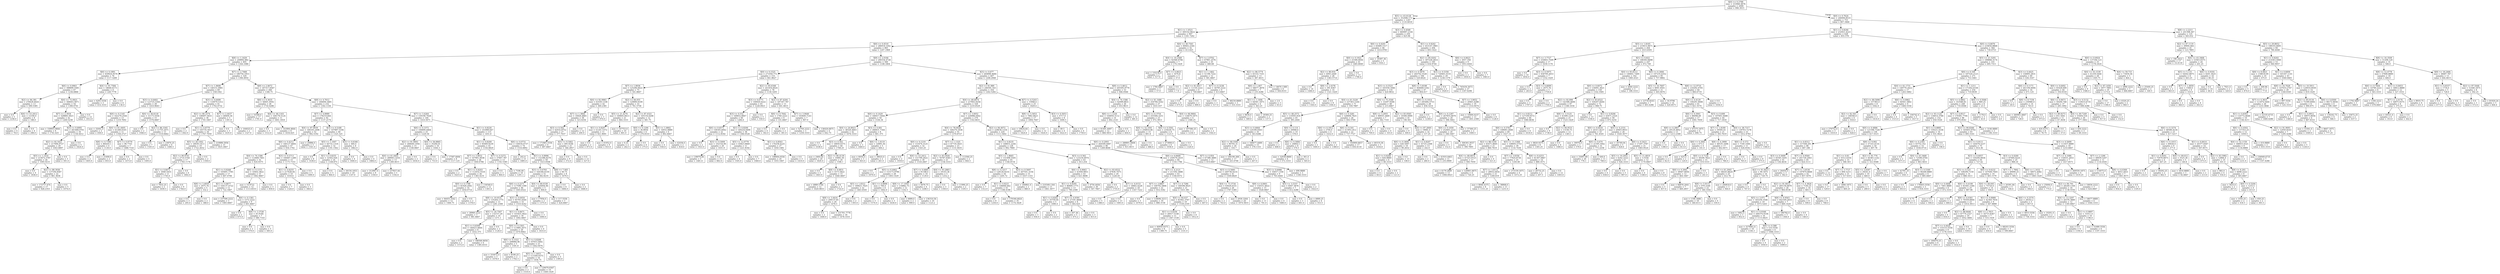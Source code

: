 digraph Tree {
node [shape=box] ;
0 [label="X[0] <= 0.2788\nmse = 333960.4876\nsamples = 2000\nvalue = 996.3015"] ;
1 [label="X[5] <= 43.6128\nmse = 352496.173\nsamples = 1247\nvalue = 1110.4018"] ;
0 -> 1 [labeldistance=2.5, labelangle=45, headlabel="True"] ;
2 [label="X[1] <= 1.0521\nmse = 300142.6622\nsamples = 997\nvalue = 1181.7262"] ;
1 -> 2 ;
3 [label="X[6] <= 0.4516\nmse = 286918.1042\nsamples = 965\nvalue = 1207.1969"] ;
2 -> 3 ;
4 [label="X[8] <= 1.1629\nmse = 249892.882\nsamples = 405\nvalue = 1344.1086"] ;
3 -> 4 ;
5 [label="X[6] <= 0.1891\nmse = 459924.9576\nsamples = 76\nvalue = 1117.3289"] ;
4 -> 5 ;
6 [label="X[6] <= 0.0903\nmse = 398899.5585\nsamples = 67\nvalue = 1236.6866"] ;
5 -> 6 ;
7 [label="X[2] <= 84.381\nmse = 278428.4024\nsamples = 13\nvalue = 599.5385"] ;
6 -> 7 ;
8 [label="mse = 0.0\nsamples = 5\nvalue = 1258.0"] ;
7 -> 8 ;
9 [label="X[4] <= 53.2412\nmse = 12100.0\nsamples = 8\nvalue = 188.0"] ;
7 -> 9 ;
10 [label="mse = 0.0\nsamples = 4\nvalue = 78.0"] ;
9 -> 10 ;
11 [label="mse = 0.0\nsamples = 4\nvalue = 298.0"] ;
9 -> 11 ;
12 [label="X[4] <= 72.0921\nmse = 306643.5871\nsamples = 54\nvalue = 1390.0741"] ;
6 -> 12 ;
13 [label="X[7] <= 2.3934\nmse = 328860.3923\nsamples = 42\nvalue = 1269.5238"] ;
12 -> 13 ;
14 [label="mse = 339955.9844\nsamples = 8\nvalue = 1741.625"] ;
13 -> 14 ;
15 [label="X[3] <= 0.6995\nmse = 261468.0701\nsamples = 34\nvalue = 1158.4412"] ;
13 -> 15 ;
16 [label="X[2] <= 92.5421\nmse = 217006.9727\nsamples = 29\nvalue = 1043.6897"] ;
15 -> 16 ;
17 [label="X[5] <= 1.1416\nmse = 215672.3787\nsamples = 26\nvalue = 1095.9231"] ;
16 -> 17 ;
18 [label="mse = 0.0\nsamples = 4\nvalue = 1836.0"] ;
17 -> 18 ;
19 [label="X[2] <= 88.3936\nmse = 137194.9587\nsamples = 22\nvalue = 961.3636"] ;
17 -> 19 ;
20 [label="mse = 172717.474\nsamples = 17\nvalue = 928.2353"] ;
19 -> 20 ;
21 [label="mse = 0.0\nsamples = 5\nvalue = 1074.0"] ;
19 -> 21 ;
22 [label="mse = 0.0\nsamples = 3\nvalue = 591.0"] ;
16 -> 22 ;
23 [label="mse = 0.0\nsamples = 5\nvalue = 1824.0"] ;
15 -> 23 ;
24 [label="mse = 0.0\nsamples = 12\nvalue = 1812.0"] ;
12 -> 24 ;
25 [label="X[4] <= 91.7584\nmse = 18646.6173\nsamples = 9\nvalue = 228.7778"] ;
5 -> 25 ;
26 [label="mse = 4293.5556\nsamples = 3\nvalue = 414.3333"] ;
25 -> 26 ;
27 [label="mse = 0.0\nsamples = 6\nvalue = 136.0"] ;
25 -> 27 ;
28 [label="X[7] <= 2.7468\nmse = 186750.1953\nsamples = 329\nvalue = 1396.4954"] ;
4 -> 28 ;
29 [label="X[7] <= 1.9608\nmse = 140151.0981\nsamples = 69\nvalue = 1583.942"] ;
28 -> 29 ;
30 [label="X[3] <= 0.6402\nmse = 123725.5344\nsamples = 28\nvalue = 1410.9643"] ;
29 -> 30 ;
31 [label="X[0] <= 0.1145\nmse = 162279.2544\nsamples = 13\nvalue = 1219.7692"] ;
30 -> 31 ;
32 [label="mse = 32041.0\nsamples = 2\nvalue = 458.0"] ;
31 -> 32 ;
33 [label="X[4] <= 61.4405\nmse = 61268.0165\nsamples = 11\nvalue = 1358.2727"] ;
31 -> 33 ;
34 [label="X[8] <= 4.7396\nmse = 86429.5\nsamples = 4\nvalue = 1130.0"] ;
33 -> 34 ;
35 [label="mse = 0.0\nsamples = 2\nvalue = 1405.0"] ;
34 -> 35 ;
36 [label="mse = 21609.0\nsamples = 2\nvalue = 855.0"] ;
34 -> 36 ;
37 [label="X[7] <= 0.9779\nmse = 98.7755\nsamples = 7\nvalue = 1488.7143"] ;
33 -> 37 ;
38 [label="mse = 0.0\nsamples = 2\nvalue = 1473.0"] ;
37 -> 38 ;
39 [label="mse = 0.0\nsamples = 5\nvalue = 1495.0"] ;
37 -> 39 ;
40 [label="X[4] <= 36.6118\nmse = 31173.5556\nsamples = 15\nvalue = 1576.6667"] ;
30 -> 40 ;
41 [label="mse = 0.0\nsamples = 2\nvalue = 1946.0"] ;
40 -> 41 ;
42 [label="X[2] <= 86.3345\nmse = 11755.2071\nsamples = 13\nvalue = 1519.8462"] ;
40 -> 42 ;
43 [label="mse = 0.0\nsamples = 7\nvalue = 1545.0"] ;
42 -> 43 ;
44 [label="mse = 23870.25\nsamples = 6\nvalue = 1490.5"] ;
42 -> 44 ;
45 [label="X[3] <= 0.6499\nmse = 116979.5312\nsamples = 41\nvalue = 1702.0732"] ;
29 -> 45 ;
46 [label="X[2] <= 80.3374\nmse = 108497.5833\nsamples = 36\nvalue = 1745.1667"] ;
45 -> 46 ;
47 [label="mse = 0.0\nsamples = 2\nvalue = 1362.0"] ;
46 -> 47 ;
48 [label="X[1] <= 0.8779\nmse = 105735.5017\nsamples = 34\nvalue = 1767.7059"] ;
46 -> 48 ;
49 [label="X[5] <= 26.1442\nmse = 18039.1413\nsamples = 19\nvalue = 1722.2632"] ;
48 -> 49 ;
50 [label="X[2] <= 90.9741\nmse = 2714.5744\nsamples = 17\nvalue = 1765.1176"] ;
49 -> 50 ;
51 [label="X[1] <= 0.8471\nmse = 3048.5455\nsamples = 11\nvalue = 1745.0"] ;
50 -> 51 ;
52 [label="mse = 7832.25\nsamples = 2\nvalue = 1659.5"] ;
51 -> 52 ;
53 [label="mse = 0.0\nsamples = 9\nvalue = 1764.0"] ;
51 -> 53 ;
54 [label="mse = 0.0\nsamples = 6\nvalue = 1802.0"] ;
50 -> 54 ;
55 [label="mse = 0.0\nsamples = 2\nvalue = 1358.0"] ;
49 -> 55 ;
56 [label="mse = 210888.5956\nsamples = 15\nvalue = 1825.2667"] ;
48 -> 56 ;
57 [label="X[7] <= 2.4437\nmse = 68409.36\nsamples = 5\nvalue = 1391.8"] ;
45 -> 57 ;
58 [label="mse = 0.0\nsamples = 3\nvalue = 1435.0"] ;
57 -> 58 ;
59 [label="mse = 164025.0\nsamples = 2\nvalue = 1327.0"] ;
57 -> 59 ;
60 [label="X[8] <= 2.0672\nmse = 187317.6567\nsamples = 260\nvalue = 1346.75"] ;
28 -> 60 ;
61 [label="X[6] <= 0.3635\nmse = 56601.9592\nsamples = 28\nvalue = 1716.4286"] ;
60 -> 61 ;
62 [label="mse = 10368.0\nsamples = 17\nvalue = 1791.0"] ;
61 -> 62 ;
63 [label="X[4] <= 46.1163\nmse = 106178.5124\nsamples = 11\nvalue = 1601.1818"] ;
61 -> 63 ;
64 [label="mse = 0.0\nsamples = 3\nvalue = 1512.0"] ;
63 -> 64 ;
65 [label="mse = 141894.4844\nsamples = 8\nvalue = 1634.625"] ;
63 -> 65 ;
66 [label="X[8] <= 4.7012\nmse = 184609.3485\nsamples = 232\nvalue = 1302.1336"] ;
60 -> 66 ;
67 [label="X[7] <= 4.8989\nmse = 178219.844\nsamples = 92\nvalue = 1137.2174"] ;
66 -> 67 ;
68 [label="X[4] <= 87.9939\nmse = 184165.2496\nsamples = 52\nvalue = 992.5192"] ;
67 -> 68 ;
69 [label="X[6] <= 0.4212\nmse = 166127.4604\nsamples = 47\nvalue = 934.1702"] ;
68 -> 69 ;
70 [label="X[4] <= 74.1586\nmse = 112668.7461\nsamples = 32\nvalue = 820.9375"] ;
69 -> 70 ;
71 [label="X[1] <= 0.8268\nmse = 105691.7785\nsamples = 17\nvalue = 607.4706"] ;
70 -> 71 ;
72 [label="X[8] <= 3.4059\nmse = 2075.76\nsamples = 5\nvalue = 332.2"] ;
71 -> 72 ;
73 [label="mse = 0.0\nsamples = 3\nvalue = 295.0"] ;
72 -> 73 ;
74 [label="mse = 0.0\nsamples = 2\nvalue = 388.0"] ;
72 -> 74 ;
75 [label="X[1] <= 0.8677\nmse = 104137.4722\nsamples = 12\nvalue = 722.1667"] ;
71 -> 75 ;
76 [label="mse = 237590.2222\nsamples = 3\nvalue = 1083.6667"] ;
75 -> 76 ;
77 [label="X[6] <= 0.1361\nmse = 1572.2222\nsamples = 9\nvalue = 601.6667"] ;
75 -> 77 ;
78 [label="mse = 0.0\nsamples = 2\nvalue = 675.0"] ;
77 -> 78 ;
79 [label="X[8] <= 3.3728\nmse = 45.9184\nsamples = 7\nvalue = 580.7143"] ;
77 -> 79 ;
80 [label="mse = 0.0\nsamples = 2\nvalue = 570.0"] ;
79 -> 80 ;
81 [label="mse = 0.0\nsamples = 5\nvalue = 585.0"] ;
79 -> 81 ;
82 [label="X[0] <= 0.1153\nmse = 10402.3822\nsamples = 15\nvalue = 1062.8667"] ;
70 -> 82 ;
83 [label="mse = 14.9722\nsamples = 12\nvalue = 1113.8333"] ;
82 -> 83 ;
84 [label="mse = 0.0\nsamples = 3\nvalue = 859.0"] ;
82 -> 84 ;
85 [label="X[3] <= 0.5713\nmse = 194467.1289\nsamples = 15\nvalue = 1175.7333"] ;
69 -> 85 ;
86 [label="X[1] <= 0.8255\nmse = 217628.04\nsamples = 10\nvalue = 1018.6"] ;
85 -> 86 ;
87 [label="mse = 0.0\nsamples = 7\nvalue = 1324.0"] ;
86 -> 87 ;
88 [label="mse = 0.0\nsamples = 3\nvalue = 306.0"] ;
86 -> 88 ;
89 [label="mse = 0.0\nsamples = 5\nvalue = 1490.0"] ;
85 -> 89 ;
90 [label="mse = 20886.0\nsamples = 5\nvalue = 1541.0"] ;
68 -> 90 ;
91 [label="X[3] <= 0.5188\nmse = 107887.5194\nsamples = 40\nvalue = 1325.325"] ;
67 -> 91 ;
92 [label="X[5] <= 1.1007\nmse = 44732.1318\nsamples = 32\nvalue = 1191.1562"] ;
91 -> 92 ;
93 [label="mse = 0.0\nsamples = 8\nvalue = 1438.0"] ;
92 -> 93 ;
94 [label="X[1] <= 0.8255\nmse = 32562.026\nsamples = 24\nvalue = 1108.875"] ;
92 -> 94 ;
95 [label="mse = 0.0\nsamples = 5\nvalue = 964.0"] ;
94 -> 95 ;
96 [label="mse = 34154.1053\nsamples = 19\nvalue = 1147.0"] ;
94 -> 96 ;
97 [label="X[3] <= 0.6346\nmse = 484.0\nsamples = 8\nvalue = 1862.0"] ;
91 -> 97 ;
98 [label="mse = 0.0\nsamples = 4\nvalue = 1840.0"] ;
97 -> 98 ;
99 [label="mse = 0.0\nsamples = 4\nvalue = 1884.0"] ;
97 -> 99 ;
100 [label="X[7] <= 3.4264\nmse = 159190.7928\nsamples = 140\nvalue = 1410.5071"] ;
66 -> 100 ;
101 [label="X[6] <= 0.3372\nmse = 194809.4464\nsamples = 25\nvalue = 1220.56"] ;
100 -> 101 ;
102 [label="X[2] <= 91.9093\nmse = 266640.1956\nsamples = 15\nvalue = 1338.0667"] ;
101 -> 102 ;
103 [label="X[4] <= 61.4405\nmse = 289943.3254\nsamples = 13\nvalue = 1289.4615"] ;
102 -> 103 ;
104 [label="mse = 312987.0\nsamples = 8\nvalue = 1350.0"] ;
103 -> 104 ;
105 [label="mse = 237827.44\nsamples = 5\nvalue = 1192.6"] ;
103 -> 105 ;
106 [label="mse = 0.0\nsamples = 2\nvalue = 1654.0"] ;
102 -> 106 ;
107 [label="X[4] <= 56.8865\nmse = 35284.01\nsamples = 10\nvalue = 1044.3"] ;
101 -> 107 ;
108 [label="mse = 0.0\nsamples = 2\nvalue = 753.0"] ;
107 -> 108 ;
109 [label="mse = 17587.6094\nsamples = 8\nvalue = 1117.125"] ;
107 -> 109 ;
110 [label="X[1] <= 0.8226\nmse = 141899.047\nsamples = 115\nvalue = 1451.8"] ;
100 -> 110 ;
111 [label="X[1] <= 0.8209\nmse = 95069.9239\nsamples = 41\nvalue = 1334.6829"] ;
110 -> 111 ;
112 [label="X[7] <= 3.9832\nmse = 107901.0038\nsamples = 28\nvalue = 1400.6786"] ;
111 -> 112 ;
113 [label="mse = 0.0\nsamples = 2\nvalue = 1625.0"] ;
112 -> 113 ;
114 [label="X[1] <= 0.8203\nmse = 112032.5518\nsamples = 26\nvalue = 1383.4231"] ;
112 -> 114 ;
115 [label="X[0] <= 0.1788\nmse = 81926.2092\nsamples = 14\nvalue = 1454.0714"] ;
114 -> 115 ;
116 [label="mse = 94455.3542\nsamples = 12\nvalue = 1466.75"] ;
115 -> 116 ;
117 [label="mse = 0.0\nsamples = 2\nvalue = 1378.0"] ;
115 -> 117 ;
118 [label="mse = 134540.0\nsamples = 12\nvalue = 1301.0"] ;
114 -> 118 ;
119 [label="X[7] <= 4.5272\nmse = 37847.787\nsamples = 13\nvalue = 1192.5385"] ;
111 -> 119 ;
120 [label="mse = 0.0\nsamples = 3\nvalue = 864.0"] ;
119 -> 120 ;
121 [label="mse = 7106.49\nsamples = 10\nvalue = 1291.1"] ;
119 -> 121 ;
122 [label="X[6] <= 0.0731\nmse = 156034.6737\nsamples = 74\nvalue = 1516.6892"] ;
110 -> 122 ;
123 [label="mse = 242.0\nsamples = 15\nvalue = 1885.0"] ;
122 -> 123 ;
124 [label="X[1] <= 0.8996\nmse = 152386.8279\nsamples = 59\nvalue = 1423.0508"] ;
122 -> 124 ;
125 [label="X[3] <= 0.6783\nmse = 164346.6159\nsamples = 51\nvalue = 1382.8235"] ;
124 -> 125 ;
126 [label="X[6] <= 0.2271\nmse = 117598.1399\nsamples = 46\nvalue = 1445.6522"] ;
125 -> 126 ;
127 [label="X[8] <= 10.0531\nmse = 135264.1775\nsamples = 13\nvalue = 1281.2308"] ;
126 -> 127 ;
128 [label="mse = 28960.2222\nsamples = 3\nvalue = 981.6667"] ;
127 -> 128 ;
129 [label="X[5] <= 24.7567\nmse = 132157.29\nsamples = 10\nvalue = 1371.1"] ;
127 -> 129 ;
130 [label="X[1] <= 0.8309\nmse = 146423.4844\nsamples = 8\nvalue = 1432.375"] ;
129 -> 130 ;
131 [label="mse = 0.0\nsamples = 2\nvalue = 1572.0"] ;
130 -> 131 ;
132 [label="mse = 186566.8056\nsamples = 6\nvalue = 1385.8333"] ;
130 -> 132 ;
133 [label="mse = 0.0\nsamples = 2\nvalue = 1126.0"] ;
129 -> 133 ;
134 [label="X[3] <= 0.6454\nmse = 95793.4564\nsamples = 33\nvalue = 1510.4242"] ;
126 -> 134 ;
135 [label="X[1] <= 0.8471\nmse = 101825.5822\nsamples = 30\nvalue = 1492.4667"] ;
134 -> 135 ;
136 [label="X[0] <= 0.1563\nmse = 113985.2071\nsamples = 26\nvalue = 1470.8462"] ;
135 -> 136 ;
137 [label="X[6] <= 0.3322\nmse = 208984.96\nsamples = 5\nvalue = 1591.8"] ;
136 -> 137 ;
138 [label="mse = 310472.0\nsamples = 3\nvalue = 1478.0"] ;
137 -> 138 ;
139 [label="mse = 8190.25\nsamples = 2\nvalue = 1762.5"] ;
137 -> 139 ;
140 [label="X[1] <= 0.8268\nmse = 87053.5692\nsamples = 21\nvalue = 1442.0476"] ;
136 -> 140 ;
141 [label="X[5] <= 1.4453\nmse = 113349.9375\nsamples = 16\nvalue = 1456.75"] ;
140 -> 141 ;
142 [label="mse = 0.0\nsamples = 2\nvalue = 1510.0"] ;
141 -> 142 ;
143 [label="mse = 129079.8367\nsamples = 14\nvalue = 1449.1429"] ;
141 -> 143 ;
144 [label="mse = 0.0\nsamples = 5\nvalue = 1395.0"] ;
140 -> 144 ;
145 [label="mse = 0.0\nsamples = 4\nvalue = 1633.0"] ;
135 -> 145 ;
146 [label="mse = 0.0\nsamples = 3\nvalue = 1690.0"] ;
134 -> 146 ;
147 [label="X[4] <= 68.0338\nmse = 224004.96\nsamples = 5\nvalue = 804.8"] ;
125 -> 147 ;
148 [label="mse = 17956.0\nsamples = 2\nvalue = 1375.0"] ;
147 -> 148 ;
149 [label="mse = 117.5556\nsamples = 3\nvalue = 424.6667"] ;
147 -> 149 ;
150 [label="X[8] <= 7.005\nmse = 60.75\nsamples = 8\nvalue = 1679.5"] ;
124 -> 150 ;
151 [label="mse = 0.0\nsamples = 6\nvalue = 1684.0"] ;
150 -> 151 ;
152 [label="mse = 0.0\nsamples = 2\nvalue = 1666.0"] ;
150 -> 152 ;
153 [label="X[8] <= 2.0166\nmse = 290334.4728\nsamples = 560\nvalue = 1108.1804"] ;
3 -> 153 ;
154 [label="X[0] <= 0.1525\nmse = 271050.772\nsamples = 153\nvalue = 841.8627"] ;
153 -> 154 ;
155 [label="X[7] <= 1.8936\nmse = 125296.9422\nsamples = 75\nvalue = 541.8667"] ;
154 -> 155 ;
156 [label="X[4] <= 92.9983\nmse = 61030.1338\nsamples = 42\nvalue = 369.2381"] ;
155 -> 156 ;
157 [label="X[7] <= 1.3844\nmse = 35826.4865\nsamples = 39\nvalue = 323.0256"] ;
156 -> 157 ;
158 [label="X[3] <= 0.502\nmse = 42032.8752\nsamples = 27\nvalue = 377.7037"] ;
157 -> 158 ;
159 [label="mse = 171865.5556\nsamples = 6\nvalue = 487.6667"] ;
158 -> 159 ;
160 [label="X[5] <= 9.5462\nmse = 495.9184\nsamples = 21\nvalue = 346.2857"] ;
158 -> 160 ;
161 [label="mse = 0.0\nsamples = 9\nvalue = 372.0"] ;
160 -> 161 ;
162 [label="mse = 0.0\nsamples = 12\nvalue = 327.0"] ;
160 -> 162 ;
163 [label="mse = 0.0\nsamples = 12\nvalue = 200.0"] ;
157 -> 163 ;
164 [label="mse = 0.0\nsamples = 3\nvalue = 970.0"] ;
156 -> 164 ;
165 [label="X[2] <= 84.055\nmse = 120890.9109\nsamples = 33\nvalue = 761.5758"] ;
155 -> 165 ;
166 [label="X[5] <= 21.4276\nmse = 100845.8413\nsamples = 21\nvalue = 864.3333"] ;
165 -> 166 ;
167 [label="X[1] <= 0.8207\nmse = 51241.5372\nsamples = 11\nvalue = 921.9091"] ;
166 -> 167 ;
168 [label="mse = 0.0\nsamples = 2\nvalue = 872.0"] ;
167 -> 168 ;
169 [label="mse = 61952.0\nsamples = 9\nvalue = 933.0"] ;
167 -> 169 ;
170 [label="mse = 147753.0\nsamples = 10\nvalue = 801.0"] ;
166 -> 170 ;
171 [label="X[2] <= 87.4321\nmse = 105154.0208\nsamples = 12\nvalue = 581.75"] ;
165 -> 171 ;
172 [label="X[0] <= 0.1294\nmse = 36.8056\nsamples = 6\nvalue = 270.8333"] ;
171 -> 172 ;
173 [label="mse = 6.25\nsamples = 2\nvalue = 262.5"] ;
172 -> 173 ;
174 [label="mse = 0.0\nsamples = 4\nvalue = 275.0"] ;
172 -> 174 ;
175 [label="X[5] <= 1.0802\nmse = 16932.8889\nsamples = 6\nvalue = 892.6667"] ;
171 -> 175 ;
176 [label="mse = 0.0\nsamples = 4\nvalue = 930.0"] ;
175 -> 176 ;
177 [label="mse = 42436.0\nsamples = 2\nvalue = 818.0"] ;
175 -> 177 ;
178 [label="X[2] <= 85.6348\nmse = 241454.6024\nsamples = 78\nvalue = 1130.3205"] ;
154 -> 178 ;
179 [label="X[3] <= 0.6771\nmse = 194920.0222\nsamples = 65\nvalue = 1228.0923"] ;
178 -> 179 ;
180 [label="X[3] <= 0.552\nmse = 169652.8067\nsamples = 60\nvalue = 1284.6"] ;
179 -> 180 ;
181 [label="X[6] <= 0.6573\nmse = 158345.6942\nsamples = 22\nvalue = 1112.8182"] ;
180 -> 181 ;
182 [label="mse = 0.0\nsamples = 2\nvalue = 1922.0"] ;
181 -> 182 ;
183 [label="X[3] <= 0.5009\nmse = 102154.99\nsamples = 20\nvalue = 1031.9"] ;
181 -> 183 ;
184 [label="mse = 138979.84\nsamples = 5\nvalue = 1481.6"] ;
183 -> 184 ;
185 [label="mse = 0.0\nsamples = 15\nvalue = 882.0"] ;
183 -> 185 ;
186 [label="X[1] <= 0.8206\nmse = 149224.0499\nsamples = 38\nvalue = 1384.0526"] ;
180 -> 186 ;
187 [label="X[5] <= 12.0779\nmse = 45823.9669\nsamples = 11\nvalue = 1221.8182"] ;
186 -> 187 ;
188 [label="mse = 0.0\nsamples = 4\nvalue = 1505.0"] ;
187 -> 188 ;
189 [label="mse = 0.0\nsamples = 7\nvalue = 1060.0"] ;
187 -> 189 ;
190 [label="X[1] <= 0.8563\nmse = 176258.4225\nsamples = 27\nvalue = 1450.1481"] ;
186 -> 190 ;
191 [label="mse = 198064.0556\nsamples = 24\nvalue = 1455.1667"] ;
190 -> 191 ;
192 [label="mse = 0.0\nsamples = 3\nvalue = 1410.0"] ;
190 -> 192 ;
193 [label="mse = 0.0\nsamples = 5\nvalue = 550.0"] ;
179 -> 193 ;
194 [label="X[2] <= 87.4204\nmse = 187347.787\nsamples = 13\nvalue = 641.4615"] ;
178 -> 194 ;
195 [label="X[6] <= 0.7042\nmse = 1760.2222\nsamples = 6\nvalue = 331.6667"] ;
194 -> 195 ;
196 [label="mse = 0.0\nsamples = 4\nvalue = 302.0"] ;
195 -> 196 ;
197 [label="mse = 0.0\nsamples = 2\nvalue = 391.0"] ;
195 -> 197 ;
198 [label="X[7] <= 3.9446\nmse = 193649.7143\nsamples = 7\nvalue = 907.0"] ;
194 -> 198 ;
199 [label="mse = 52704.2222\nsamples = 3\nvalue = 1259.3333"] ;
198 -> 199 ;
200 [label="mse = 136426.6875\nsamples = 4\nvalue = 642.75"] ;
198 -> 200 ;
201 [label="X[3] <= 0.677\nmse = 260898.4684\nsamples = 407\nvalue = 1208.2948"] ;
153 -> 201 ;
202 [label="X[2] <= 91.989\nmse = 246591.543\nsamples = 354\nvalue = 1262.5282"] ;
201 -> 202 ;
203 [label="X[4] <= 48.6874\nmse = 237843.9256\nsamples = 329\nvalue = 1219.4529"] ;
202 -> 203 ;
204 [label="X[0] <= 0.1429\nmse = 180017.5044\nsamples = 50\nvalue = 1536.34"] ;
203 -> 204 ;
205 [label="X[4] <= 24.8023\nmse = 38326.4603\nsamples = 42\nvalue = 1676.3333"] ;
204 -> 205 ;
206 [label="mse = 0.0\nsamples = 2\nvalue = 1038.0"] ;
205 -> 206 ;
207 [label="X[3] <= 0.562\nmse = 18850.6375\nsamples = 40\nvalue = 1708.25"] ;
205 -> 207 ;
208 [label="mse = 2460.64\nsamples = 20\nvalue = 1820.4"] ;
207 -> 208 ;
209 [label="X[2] <= 80.4139\nmse = 10085.39\nsamples = 20\nvalue = 1596.1"] ;
207 -> 209 ;
210 [label="mse = 0.0\nsamples = 5\nvalue = 1463.0"] ;
209 -> 210 ;
211 [label="X[8] <= 9.0831\nmse = 5573.5822\nsamples = 15\nvalue = 1640.4667"] ;
209 -> 211 ;
212 [label="mse = 4889.5764\nsamples = 12\nvalue = 1620.0833"] ;
211 -> 212 ;
213 [label="mse = 0.0\nsamples = 3\nvalue = 1722.0"] ;
211 -> 213 ;
214 [label="X[3] <= 0.491\nmse = 280831.7344\nsamples = 8\nvalue = 801.375"] ;
204 -> 214 ;
215 [label="mse = 0.0\nsamples = 3\nvalue = 1460.0"] ;
214 -> 215 ;
216 [label="X[6] <= 1.0119\nmse = 32895.36\nsamples = 5\nvalue = 406.2"] ;
214 -> 216 ;
217 [label="mse = 6050.0\nsamples = 3\nvalue = 503.0"] ;
216 -> 217 ;
218 [label="mse = 38025.0\nsamples = 2\nvalue = 261.0"] ;
216 -> 218 ;
219 [label="X[7] <= 3.0052\nmse = 226986.0442\nsamples = 279\nvalue = 1162.6631"] ;
203 -> 219 ;
220 [label="X[4] <= 78.0026\nmse = 166270.1838\nsamples = 55\nvalue = 1370.8727"] ;
219 -> 220 ;
221 [label="X[0] <= 0.1219\nmse = 151674.3125\nsamples = 32\nvalue = 1543.25"] ;
220 -> 221 ;
222 [label="mse = 0.0\nsamples = 2\nvalue = 1918.0"] ;
221 -> 222 ;
223 [label="X[4] <= 53.2412\nmse = 151799.2622\nsamples = 30\nvalue = 1518.2667"] ;
221 -> 223 ;
224 [label="mse = 0.0\nsamples = 2\nvalue = 1870.0"] ;
223 -> 224 ;
225 [label="X[5] <= 6.4462\nmse = 153173.9796\nsamples = 28\nvalue = 1493.1429"] ;
223 -> 225 ;
226 [label="X[5] <= 1.8312\nmse = 190621.7025\nsamples = 22\nvalue = 1463.4545"] ;
225 -> 226 ;
227 [label="X[8] <= 3.4416\nmse = 209137.85\nsamples = 20\nvalue = 1470.5"] ;
226 -> 227 ;
228 [label="mse = 0.0\nsamples = 2\nvalue = 1400.0"] ;
227 -> 228 ;
229 [label="mse = 231761.7778\nsamples = 18\nvalue = 1478.3333"] ;
227 -> 229 ;
230 [label="mse = 0.0\nsamples = 2\nvalue = 1393.0"] ;
226 -> 230 ;
231 [label="X[1] <= 0.8896\nmse = 784.0\nsamples = 6\nvalue = 1602.0"] ;
225 -> 231 ;
232 [label="mse = 0.0\nsamples = 3\nvalue = 1574.0"] ;
231 -> 232 ;
233 [label="mse = 0.0\nsamples = 3\nvalue = 1630.0"] ;
231 -> 233 ;
234 [label="X[7] <= 1.1325\nmse = 87718.3025\nsamples = 23\nvalue = 1131.0435"] ;
220 -> 234 ;
235 [label="X[2] <= 83.5926\nmse = 76787.9365\nsamples = 21\nvalue = 1158.3333"] ;
234 -> 235 ;
236 [label="X[7] <= 0.6885\nmse = 91188.0\nsamples = 16\nvalue = 1129.0"] ;
235 -> 236 ;
237 [label="X[8] <= 17.1959\nmse = 116882.75\nsamples = 12\nvalue = 1102.5"] ;
236 -> 237 ;
238 [label="mse = 6889.0\nsamples = 2\nvalue = 999.0"] ;
237 -> 238 ;
239 [label="mse = 136310.56\nsamples = 10\nvalue = 1123.2"] ;
237 -> 239 ;
240 [label="mse = 5676.75\nsamples = 4\nvalue = 1208.5"] ;
236 -> 240 ;
241 [label="X[4] <= 93.2883\nmse = 19143.36\nsamples = 5\nvalue = 1252.2"] ;
235 -> 241 ;
242 [label="mse = 0.0\nsamples = 3\nvalue = 1350.0"] ;
241 -> 242 ;
243 [label="mse = 11990.25\nsamples = 2\nvalue = 1105.5"] ;
241 -> 243 ;
244 [label="mse = 112560.25\nsamples = 2\nvalue = 844.5"] ;
234 -> 244 ;
245 [label="X[2] <= 84.4072\nmse = 228636.1234\nsamples = 224\nvalue = 1111.5402"] ;
219 -> 245 ;
246 [label="X[1] <= 0.8235\nmse = 168831.2244\nsamples = 128\nvalue = 992.7969"] ;
245 -> 246 ;
247 [label="X[5] <= 1.8665\nmse = 151498.5505\nsamples = 65\nvalue = 1166.8154"] ;
246 -> 247 ;
248 [label="X[8] <= 4.3217\nmse = 128126.9216\nsamples = 50\nvalue = 1205.72"] ;
247 -> 248 ;
249 [label="mse = 0.0\nsamples = 7\nvalue = 1312.0"] ;
248 -> 249 ;
250 [label="X[1] <= 0.8221\nmse = 146846.662\nsamples = 43\nvalue = 1188.4186"] ;
248 -> 250 ;
251 [label="mse = 0.0\nsamples = 8\nvalue = 1250.0"] ;
250 -> 251 ;
252 [label="mse = 179346.6824\nsamples = 35\nvalue = 1174.3429"] ;
250 -> 252 ;
253 [label="X[3] <= 0.5697\nmse = 207541.3156\nsamples = 15\nvalue = 1037.1333"] ;
247 -> 253 ;
254 [label="mse = 160801.0\nsamples = 2\nvalue = 880.0"] ;
253 -> 254 ;
255 [label="mse = 210349.1361\nsamples = 13\nvalue = 1061.3077"] ;
253 -> 255 ;
256 [label="X[3] <= 0.562\nmse = 123234.6974\nsamples = 63\nvalue = 813.254"] ;
246 -> 256 ;
257 [label="X[6] <= 0.9063\nmse = 41958.9951\nsamples = 43\nvalue = 621.0698"] ;
256 -> 257 ;
258 [label="X[1] <= 0.8295\nmse = 86800.1775\nsamples = 13\nvalue = 790.2308"] ;
257 -> 258 ;
259 [label="X[1] <= 0.8262\nmse = 35759.04\nsamples = 5\nvalue = 1090.4"] ;
258 -> 259 ;
260 [label="mse = 0.0\nsamples = 3\nvalue = 936.0"] ;
259 -> 260 ;
261 [label="mse = 0.0\nsamples = 2\nvalue = 1322.0"] ;
259 -> 261 ;
262 [label="X[7] <= 4.9391\nmse = 27191.4844\nsamples = 8\nvalue = 602.625"] ;
258 -> 262 ;
263 [label="mse = 207.36\nsamples = 5\nvalue = 475.2"] ;
262 -> 263 ;
264 [label="mse = 0.0\nsamples = 3\nvalue = 815.0"] ;
262 -> 264 ;
265 [label="mse = 4754.4456\nsamples = 30\nvalue = 547.7667"] ;
257 -> 265 ;
266 [label="X[2] <= 83.6522\nmse = 47836.7475\nsamples = 20\nvalue = 1226.45"] ;
256 -> 266 ;
267 [label="mse = 0.0\nsamples = 2\nvalue = 1755.0"] ;
266 -> 267 ;
268 [label="X[7] <= 4.0153\nmse = 18662.4228\nsamples = 18\nvalue = 1167.7222"] ;
266 -> 268 ;
269 [label="mse = 0.0\nsamples = 5\nvalue = 1388.0"] ;
268 -> 269 ;
270 [label="mse = 0.0\nsamples = 13\nvalue = 1083.0"] ;
268 -> 270 ;
271 [label="X[0] <= 0.2093\nmse = 264509.4087\nsamples = 96\nvalue = 1269.8646"] ;
245 -> 271 ;
272 [label="X[6] <= 0.8468\nmse = 259579.2419\nsamples = 84\nvalue = 1334.1786"] ;
271 -> 272 ;
273 [label="X[7] <= 4.2121\nmse = 211592.3688\nsamples = 43\nvalue = 1166.8372"] ;
272 -> 273 ;
274 [label="X[7] <= 3.8807\nmse = 106792.5806\nsamples = 22\nvalue = 914.3182"] ;
273 -> 274 ;
275 [label="mse = 0.0\nsamples = 3\nvalue = 1079.0"] ;
274 -> 275 ;
276 [label="mse = 118696.3213\nsamples = 19\nvalue = 888.3158"] ;
274 -> 276 ;
277 [label="X[7] <= 4.7286\nmse = 184596.9025\nsamples = 21\nvalue = 1431.381"] ;
273 -> 277 ;
278 [label="X[4] <= 64.637\nmse = 81942.3767\nsamples = 19\nvalue = 1539.2105"] ;
277 -> 278 ;
279 [label="X[1] <= 0.9256\nmse = 26017.5148\nsamples = 13\nvalue = 1367.1538"] ;
278 -> 279 ;
280 [label="mse = 40950.9375\nsamples = 8\nvalue = 1389.75"] ;
279 -> 280 ;
281 [label="mse = 0.0\nsamples = 5\nvalue = 1331.0"] ;
279 -> 281 ;
282 [label="mse = 0.0\nsamples = 6\nvalue = 1912.0"] ;
278 -> 282 ;
283 [label="mse = 0.0\nsamples = 2\nvalue = 407.0"] ;
277 -> 283 ;
284 [label="X[3] <= 0.5685\nmse = 249736.0214\nsamples = 41\nvalue = 1509.6829"] ;
272 -> 284 ;
285 [label="X[4] <= 73.3734\nmse = 93626.6331\nsamples = 26\nvalue = 1787.5385"] ;
284 -> 285 ;
286 [label="mse = 0.0\nsamples = 2\nvalue = 743.0"] ;
285 -> 286 ;
287 [label="mse = 2930.3264\nsamples = 24\nvalue = 1874.5833"] ;
285 -> 287 ;
288 [label="X[8] <= 6.8461\nmse = 154551.6622\nsamples = 15\nvalue = 1028.0667"] ;
284 -> 288 ;
289 [label="mse = 0.0\nsamples = 11\nvalue = 791.0"] ;
288 -> 289 ;
290 [label="mse = 0.0\nsamples = 4\nvalue = 1680.0"] ;
288 -> 290 ;
291 [label="X[7] <= 4.954\nmse = 67388.3889\nsamples = 12\nvalue = 819.6667"] ;
271 -> 291 ;
292 [label="X[3] <= 0.6088\nmse = 35657.1358\nsamples = 9\nvalue = 703.4444"] ;
291 -> 292 ;
293 [label="X[5] <= 3.5337\nmse = 8567.3878\nsamples = 7\nvalue = 612.4286"] ;
292 -> 293 ;
294 [label="mse = 0.0\nsamples = 3\nvalue = 691.0"] ;
293 -> 294 ;
295 [label="mse = 6890.25\nsamples = 4\nvalue = 553.5"] ;
293 -> 295 ;
296 [label="mse = 0.0\nsamples = 2\nvalue = 1022.0"] ;
292 -> 296 ;
297 [label="mse = 490.8889\nsamples = 3\nvalue = 1168.3333"] ;
291 -> 297 ;
298 [label="X[7] <= 4.5243\nmse = 15948.4\nsamples = 25\nvalue = 1829.4"] ;
202 -> 298 ;
299 [label="X[8] <= 5.5653\nmse = 7882.0623\nsamples = 17\nvalue = 1894.7647"] ;
298 -> 299 ;
300 [label="mse = 19824.64\nsamples = 5\nvalue = 1824.6"] ;
299 -> 300 ;
301 [label="mse = 0.0\nsamples = 12\nvalue = 1924.0"] ;
299 -> 301 ;
302 [label="X[3] <= 0.5053\nmse = 4717.0\nsamples = 8\nvalue = 1690.5"] ;
298 -> 302 ;
303 [label="mse = 49.5\nsamples = 4\nvalue = 1622.0"] ;
302 -> 303 ;
304 [label="mse = 0.0\nsamples = 4\nvalue = 1759.0"] ;
302 -> 304 ;
305 [label="X[8] <= 5.4612\nmse = 205595.9779\nsamples = 53\nvalue = 846.0566"] ;
201 -> 305 ;
306 [label="X[4] <= 74.1586\nmse = 82099.8831\nsamples = 26\nvalue = 653.9615"] ;
305 -> 306 ;
307 [label="X[6] <= 1.1226\nmse = 104850.3112\nsamples = 14\nvalue = 802.2143"] ;
306 -> 307 ;
308 [label="mse = 91491.4097\nsamples = 12\nvalue = 868.5833"] ;
307 -> 308 ;
309 [label="mse = 0.0\nsamples = 2\nvalue = 404.0"] ;
307 -> 309 ;
310 [label="mse = 0.0\nsamples = 12\nvalue = 481.0"] ;
306 -> 310 ;
311 [label="X[2] <= 91.1686\nmse = 254766.5542\nsamples = 27\nvalue = 1031.037"] ;
305 -> 311 ;
312 [label="X[5] <= 6.3754\nmse = 255566.3251\nsamples = 23\nvalue = 972.3913"] ;
311 -> 312 ;
313 [label="X[4] <= 52.1041\nmse = 256810.96\nsamples = 15\nvalue = 891.8"] ;
312 -> 313 ;
314 [label="mse = 288801.9408\nsamples = 13\nvalue = 923.4615"] ;
313 -> 314 ;
315 [label="mse = 0.0\nsamples = 2\nvalue = 686.0"] ;
313 -> 315 ;
316 [label="X[6] <= 0.5561\nmse = 218220.75\nsamples = 8\nvalue = 1123.5"] ;
312 -> 316 ;
317 [label="mse = 273800.0\nsamples = 6\nvalue = 1058.0"] ;
316 -> 317 ;
318 [label="mse = 0.0\nsamples = 2\nvalue = 1320.0"] ;
316 -> 318 ;
319 [label="X[4] <= 66.9664\nmse = 116679.1875\nsamples = 4\nvalue = 1368.25"] ;
311 -> 319 ;
320 [label="mse = 197580.25\nsamples = 2\nvalue = 1234.5"] ;
319 -> 320 ;
321 [label="mse = 0.0\nsamples = 2\nvalue = 1502.0"] ;
319 -> 321 ;
322 [label="X[4] <= 40.7561\nmse = 89402.2344\nsamples = 32\nvalue = 413.625"] ;
2 -> 322 ;
323 [label="X[4] <= 16.2568\nmse = 92566.9796\nsamples = 7\nvalue = 174.1429"] ;
322 -> 323 ;
324 [label="mse = 155236.0\nsamples = 2\nvalue = 517.0"] ;
323 -> 324 ;
325 [label="X[7] <= 4.0623\nmse = 1670.8\nsamples = 5\nvalue = 37.0"] ;
323 -> 325 ;
326 [label="mse = 1784.6667\nsamples = 3\nvalue = 57.0"] ;
325 -> 326 ;
327 [label="mse = 0.0\nsamples = 2\nvalue = 7.0"] ;
325 -> 327 ;
328 [label="X[7] <= 2.0702\nmse = 67961.2576\nsamples = 25\nvalue = 480.68"] ;
322 -> 328 ;
329 [label="X[1] <= 1.1462\nmse = 51196.7222\nsamples = 12\nvalue = 581.6667"] ;
328 -> 329 ;
330 [label="X[2] <= 81.6017\nmse = 11150.2222\nsamples = 6\nvalue = 749.6667"] ;
329 -> 330 ;
331 [label="mse = 0.0\nsamples = 4\nvalue = 675.0"] ;
330 -> 331 ;
332 [label="mse = 0.0\nsamples = 2\nvalue = 899.0"] ;
330 -> 332 ;
333 [label="X[7] <= 0.3238\nmse = 34795.2222\nsamples = 6\nvalue = 413.6667"] ;
329 -> 333 ;
334 [label="mse = 0.0\nsamples = 3\nvalue = 517.0"] ;
333 -> 334 ;
335 [label="mse = 48234.8889\nsamples = 3\nvalue = 310.3333"] ;
333 -> 335 ;
336 [label="X[2] <= 86.5774\nmse = 65332.7101\nsamples = 13\nvalue = 387.4615"] ;
328 -> 336 ;
337 [label="X[6] <= 1.467\nmse = 58677.3878\nsamples = 7\nvalue = 235.4286"] ;
336 -> 337 ;
338 [label="X[1] <= 1.1406\nmse = 64561.1875\nsamples = 4\nvalue = 363.25"] ;
337 -> 338 ;
339 [label="mse = 8836.0\nsamples = 2\nvalue = 589.0"] ;
338 -> 339 ;
340 [label="mse = 18360.25\nsamples = 2\nvalue = 137.5"] ;
338 -> 340 ;
341 [label="mse = 2.0\nsamples = 3\nvalue = 65.0"] ;
337 -> 341 ;
342 [label="mse = 14670.1389\nsamples = 6\nvalue = 564.8333"] ;
336 -> 342 ;
343 [label="X[3] <= 0.4568\nmse = 460087.2144\nsamples = 250\nvalue = 825.96"] ;
1 -> 343 ;
344 [label="X[6] <= 0.4201\nmse = 65689.1517\nsamples = 46\nvalue = 1414.9783"] ;
343 -> 344 ;
345 [label="X[0] <= 0.1922\nmse = 25306.6936\nsamples = 41\nvalue = 1485.8049"] ;
344 -> 345 ;
346 [label="X[2] <= 80.916\nmse = 4093.2449\nsamples = 28\nvalue = 1383.5714"] ;
345 -> 346 ;
347 [label="mse = 0.0\nsamples = 14\nvalue = 1446.0"] ;
346 -> 347 ;
348 [label="X[8] <= 2.4378\nmse = 391.8367\nsamples = 14\nvalue = 1321.1429"] ;
346 -> 348 ;
349 [label="mse = 0.0\nsamples = 6\nvalue = 1344.0"] ;
348 -> 349 ;
350 [label="mse = 0.0\nsamples = 8\nvalue = 1304.0"] ;
348 -> 350 ;
351 [label="mse = 0.0\nsamples = 13\nvalue = 1706.0"] ;
345 -> 351 ;
352 [label="mse = 18387.36\nsamples = 5\nvalue = 834.2"] ;
344 -> 352 ;
353 [label="X[1] <= 0.9242\nmse = 453147.3965\nsamples = 204\nvalue = 693.1422"] ;
343 -> 353 ;
354 [label="X[2] <= 85.0202\nmse = 397228.2814\nsamples = 195\nvalue = 634.9744"] ;
353 -> 354 ;
355 [label="X[3] <= 0.5879\nmse = 264702.5528\nsamples = 166\nvalue = 529.6024"] ;
354 -> 355 ;
356 [label="X[3] <= 0.5525\nmse = 183550.1846\nsamples = 119\nvalue = 420.9832"] ;
355 -> 356 ;
357 [label="X[4] <= 61.5228\nmse = 237363.1244\nsamples = 71\nvalue = 559.7887"] ;
356 -> 357 ;
358 [label="X[5] <= 48.2572\nmse = 110593.918\nsamples = 45\nvalue = 395.2444"] ;
357 -> 358 ;
359 [label="X[3] <= 0.4664\nmse = 124189.0563\nsamples = 35\nvalue = 343.0286"] ;
358 -> 359 ;
360 [label="X[2] <= 80.5506\nmse = 90705.31\nsamples = 20\nvalue = 316.7"] ;
359 -> 360 ;
361 [label="mse = 106199.308\nsamples = 17\nvalue = 325.4706"] ;
360 -> 361 ;
362 [label="mse = 0.0\nsamples = 3\nvalue = 267.0"] ;
360 -> 362 ;
363 [label="mse = 166677.4489\nsamples = 15\nvalue = 378.1333"] ;
359 -> 363 ;
364 [label="X[0] <= 0.114\nmse = 20068.6\nsamples = 10\nvalue = 578.0"] ;
358 -> 364 ;
365 [label="mse = 0.0\nsamples = 2\nvalue = 608.0"] ;
364 -> 365 ;
366 [label="X[6] <= 0.5684\nmse = 24804.5\nsamples = 8\nvalue = 570.5"] ;
364 -> 366 ;
367 [label="mse = 32938.8889\nsamples = 6\nvalue = 572.3333"] ;
366 -> 367 ;
368 [label="mse = 361.0\nsamples = 2\nvalue = 565.0"] ;
366 -> 368 ;
369 [label="X[6] <= 0.3281\nmse = 328806.7825\nsamples = 26\nvalue = 844.5769"] ;
357 -> 369 ;
370 [label="X[6] <= 0.1812\nmse = 2704.0\nsamples = 4\nvalue = 1432.0"] ;
369 -> 370 ;
371 [label="mse = 0.0\nsamples = 2\nvalue = 1484.0"] ;
370 -> 371 ;
372 [label="mse = 0.0\nsamples = 2\nvalue = 1380.0"] ;
370 -> 372 ;
373 [label="X[6] <= 0.541\nmse = 313951.812\nsamples = 22\nvalue = 737.7727"] ;
369 -> 373 ;
374 [label="mse = 354969.0657\nsamples = 17\nvalue = 650.4118"] ;
373 -> 374 ;
375 [label="mse = 60319.36\nsamples = 5\nvalue = 1034.8"] ;
373 -> 375 ;
376 [label="X[4] <= 75.3546\nmse = 33297.9306\nsamples = 48\nvalue = 215.6667"] ;
356 -> 376 ;
377 [label="X[8] <= 3.2955\nmse = 89935.3469\nsamples = 7\nvalue = 362.7143"] ;
376 -> 377 ;
378 [label="mse = 0.0\nsamples = 3\nvalue = 709.0"] ;
377 -> 378 ;
379 [label="mse = 0.0\nsamples = 4\nvalue = 103.0"] ;
377 -> 379 ;
380 [label="X[2] <= 83.0565\nmse = 19306.0999\nsamples = 41\nvalue = 190.561"] ;
376 -> 380 ;
381 [label="mse = 0.0\nsamples = 9\nvalue = 309.0"] ;
380 -> 381 ;
382 [label="X[4] <= 87.2849\nmse = 19681.0\nsamples = 32\nvalue = 157.25"] ;
380 -> 382 ;
383 [label="X[6] <= 0.3606\nmse = 426.5097\nsamples = 19\nvalue = 99.2632"] ;
382 -> 383 ;
384 [label="X[1] <= 0.8206\nmse = 826.8889\nsamples = 6\nvalue = 80.3333"] ;
383 -> 384 ;
385 [label="mse = 0.0\nsamples = 4\nvalue = 60.0"] ;
384 -> 385 ;
386 [label="mse = 0.0\nsamples = 2\nvalue = 121.0"] ;
384 -> 386 ;
387 [label="mse = 0.0\nsamples = 13\nvalue = 108.0"] ;
383 -> 387 ;
388 [label="X[1] <= 0.8207\nmse = 35725.2308\nsamples = 13\nvalue = 242.0"] ;
382 -> 388 ;
389 [label="mse = 0.0\nsamples = 2\nvalue = 280.0"] ;
388 -> 389 ;
390 [label="mse = 41910.4463\nsamples = 11\nvalue = 235.0909"] ;
388 -> 390 ;
391 [label="X[8] <= 5.8198\nmse = 364668.5342\nsamples = 47\nvalue = 804.617"] ;
355 -> 391 ;
392 [label="X[0] <= 0.1014\nmse = 295484.5753\nsamples = 28\nvalue = 458.3214"] ;
391 -> 392 ;
393 [label="mse = 0.0\nsamples = 2\nvalue = 1238.0"] ;
392 -> 393 ;
394 [label="X[0] <= 0.1287\nmse = 267855.6879\nsamples = 26\nvalue = 398.3462"] ;
392 -> 394 ;
395 [label="X[0] <= 0.1059\nmse = 252663.2222\nsamples = 24\nvalue = 348.1667"] ;
394 -> 395 ;
396 [label="mse = 0.0\nsamples = 5\nvalue = 152.0"] ;
395 -> 396 ;
397 [label="mse = 306361.9557\nsamples = 19\nvalue = 399.7895"] ;
395 -> 397 ;
398 [label="mse = 57360.25\nsamples = 2\nvalue = 1000.5"] ;
394 -> 398 ;
399 [label="X[7] <= 3.0652\nmse = 29461.6288\nsamples = 19\nvalue = 1314.9474"] ;
391 -> 399 ;
400 [label="mse = 19484.0237\nsamples = 13\nvalue = 1401.2308"] ;
399 -> 400 ;
401 [label="mse = 0.0\nsamples = 6\nvalue = 1128.0"] ;
399 -> 401 ;
402 [label="X[3] <= 0.5358\nmse = 728461.0155\nsamples = 29\nvalue = 1238.1379"] ;
354 -> 402 ;
403 [label="mse = 0.0\nsamples = 2\nvalue = 1920.0"] ;
402 -> 403 ;
404 [label="mse = 745430.3073\nsamples = 27\nvalue = 1187.6296"] ;
402 -> 404 ;
405 [label="X[6] <= 0.0623\nmse = 3057.358\nsamples = 9\nvalue = 1953.4444"] ;
353 -> 405 ;
406 [label="mse = 0.0\nsamples = 2\nvalue = 1850.0"] ;
405 -> 406 ;
407 [label="mse = 0.0\nsamples = 7\nvalue = 1983.0"] ;
405 -> 407 ;
408 [label="X[0] <= 0.7624\nmse = 246000.8533\nsamples = 753\nvalue = 807.3466"] ;
0 -> 408 [labeldistance=2.5, labelangle=-45, headlabel="False"] ;
409 [label="X[1] <= 0.8246\nmse = 232921.4223\nsamples = 628\nvalue = 855.578"] ;
408 -> 409 ;
410 [label="X[5] <= 1.8165\nmse = 219415.9671\nsamples = 264\nvalue = 1015.6591"] ;
409 -> 410 ;
411 [label="X[7] <= 3.7727\nmse = 254843.7509\nsamples = 17\nvalue = 1639.1176"] ;
410 -> 411 ;
412 [label="mse = 0.0\nsamples = 10\nvalue = 1854.0"] ;
411 -> 412 ;
413 [label="X[3] <= 0.5975\nmse = 458709.2653\nsamples = 7\nvalue = 1332.1429"] ;
411 -> 413 ;
414 [label="mse = 0.0\nsamples = 2\nvalue = 263.0"] ;
413 -> 414 ;
415 [label="X[3] <= 0.6699\nmse = 2075.76\nsamples = 5\nvalue = 1759.8"] ;
413 -> 415 ;
416 [label="mse = 0.0\nsamples = 3\nvalue = 1797.0"] ;
415 -> 416 ;
417 [label="mse = 0.0\nsamples = 2\nvalue = 1704.0"] ;
415 -> 417 ;
418 [label="X[1] <= 0.822\nmse = 188383.6698\nsamples = 247\nvalue = 972.749"] ;
410 -> 418 ;
419 [label="X[4] <= 93.8112\nmse = 146841.7269\nsamples = 162\nvalue = 1085.4321"] ;
418 -> 419 ;
420 [label="X[0] <= 0.6072\nmse = 134091.3621\nsamples = 159\nvalue = 1102.3585"] ;
419 -> 420 ;
421 [label="X[2] <= 92.898\nmse = 142586.4606\nsamples = 87\nvalue = 1188.1034"] ;
420 -> 421 ;
422 [label="X[1] <= 0.8212\nmse = 127109.0572\nsamples = 66\nvalue = 1080.8636"] ;
421 -> 422 ;
423 [label="X[6] <= 0.5763\nmse = 108083.2608\nsamples = 60\nvalue = 1027.15"] ;
422 -> 423 ;
424 [label="X[2] <= 88.5359\nmse = 65471.8005\nsamples = 21\nvalue = 860.7619"] ;
423 -> 424 ;
425 [label="X[4] <= 48.6874\nmse = 47323.9723\nsamples = 17\nvalue = 940.7059"] ;
424 -> 425 ;
426 [label="mse = 6179.2899\nsamples = 13\nvalue = 1006.6923"] ;
425 -> 426 ;
427 [label="mse = 120901.6875\nsamples = 4\nvalue = 726.25"] ;
425 -> 427 ;
428 [label="mse = 0.0\nsamples = 4\nvalue = 521.0"] ;
424 -> 428 ;
429 [label="X[5] <= 11.5368\nmse = 108093.5753\nsamples = 39\nvalue = 1116.7436"] ;
423 -> 429 ;
430 [label="X[7] <= 3.8356\nmse = 77924.8736\nsamples = 25\nvalue = 1244.08"] ;
429 -> 430 ;
431 [label="X[7] <= 3.6112\nmse = 28932.0454\nsamples = 21\nvalue = 1200.619"] ;
430 -> 431 ;
432 [label="mse = 8946.4375\nsamples = 8\nvalue = 1151.25"] ;
431 -> 432 ;
433 [label="mse = 38808.0\nsamples = 13\nvalue = 1231.0"] ;
431 -> 433 ;
434 [label="mse = 273159.1875\nsamples = 4\nvalue = 1472.25"] ;
430 -> 434 ;
435 [label="X[8] <= 8.4253\nmse = 81307.0867\nsamples = 14\nvalue = 889.3571"] ;
429 -> 435 ;
436 [label="mse = 26732.25\nsamples = 2\nvalue = 207.5"] ;
435 -> 436 ;
437 [label="mse = 0.0\nsamples = 12\nvalue = 1003.0"] ;
435 -> 437 ;
438 [label="mse = 0.0\nsamples = 6\nvalue = 1618.0"] ;
422 -> 438 ;
439 [label="X[8] <= 3.5125\nmse = 41490.1224\nsamples = 21\nvalue = 1525.1429"] ;
421 -> 439 ;
440 [label="mse = 0.0\nsamples = 9\nvalue = 1738.0"] ;
439 -> 440 ;
441 [label="X[2] <= 94.9531\nmse = 13140.75\nsamples = 12\nvalue = 1365.5"] ;
439 -> 441 ;
442 [label="mse = 8820.9375\nsamples = 8\nvalue = 1305.25"] ;
441 -> 442 ;
443 [label="mse = 0.0\nsamples = 4\nvalue = 1486.0"] ;
441 -> 443 ;
444 [label="X[2] <= 83.6522\nmse = 104207.8264\nsamples = 72\nvalue = 998.75"] ;
420 -> 444 ;
445 [label="mse = 0.0\nsamples = 13\nvalue = 1558.0"] ;
444 -> 445 ;
446 [label="X[1] <= 0.8206\nmse = 43071.2324\nsamples = 59\nvalue = 875.5254"] ;
444 -> 446 ;
447 [label="X[0] <= 0.6418\nmse = 24311.8237\nsamples = 33\nvalue = 761.4545"] ;
446 -> 447 ;
448 [label="mse = 30976.0\nsamples = 2\nvalue = 579.0"] ;
447 -> 448 ;
449 [label="X[0] <= 0.674\nmse = 21595.5942\nsamples = 31\nvalue = 773.2258"] ;
447 -> 449 ;
450 [label="mse = 33097.89\nsamples = 20\nvalue = 776.1"] ;
449 -> 450 ;
451 [label="mse = 640.0\nsamples = 11\nvalue = 768.0"] ;
449 -> 451 ;
452 [label="X[5] <= 4.2331\nmse = 29403.9053\nsamples = 26\nvalue = 1020.3077"] ;
446 -> 452 ;
453 [label="mse = 34749.04\nsamples = 5\nvalue = 828.6"] ;
452 -> 453 ;
454 [label="X[6] <= 0.5423\nmse = 17297.3787\nsamples = 21\nvalue = 1065.9524"] ;
452 -> 454 ;
455 [label="X[5] <= 19.2955\nmse = 6242.2222\nsamples = 9\nvalue = 926.3333"] ;
454 -> 455 ;
456 [label="mse = 0.0\nsamples = 4\nvalue = 838.0"] ;
455 -> 456 ;
457 [label="mse = 0.0\nsamples = 5\nvalue = 997.0"] ;
455 -> 457 ;
458 [label="X[5] <= 11.4819\nmse = 3.5556\nsamples = 12\nvalue = 1170.6667"] ;
454 -> 458 ;
459 [label="mse = 0.0\nsamples = 4\nvalue = 1168.0"] ;
458 -> 459 ;
460 [label="mse = 0.0\nsamples = 8\nvalue = 1172.0"] ;
458 -> 460 ;
461 [label="mse = 2640.2222\nsamples = 3\nvalue = 188.3333"] ;
419 -> 461 ;
462 [label="X[0] <= 0.3466\nmse = 197235.6352\nsamples = 85\nvalue = 757.9882"] ;
418 -> 462 ;
463 [label="X[5] <= 16.7607\nmse = 9091.9501\nsamples = 21\nvalue = 445.0476"] ;
462 -> 463 ;
464 [label="mse = 23730.8163\nsamples = 7\nvalue = 493.4286"] ;
463 -> 464 ;
465 [label="mse = 16.9796\nsamples = 14\nvalue = 420.8571"] ;
463 -> 465 ;
466 [label="X[8] <= 12.9716\nmse = 216292.4705\nsamples = 64\nvalue = 860.6719"] ;
462 -> 466 ;
467 [label="X[0] <= 0.4129\nmse = 194291.0008\nsamples = 61\nvalue = 821.5574"] ;
466 -> 467 ;
468 [label="X[6] <= 0.3941\nmse = 86098.09\nsamples = 17\nvalue = 1091.7059"] ;
467 -> 468 ;
469 [label="X[8] <= 4.2807\nmse = 29124.4852\nsamples = 13\nvalue = 1213.2308"] ;
468 -> 469 ;
470 [label="mse = 0.0\nsamples = 11\nvalue = 1286.0"] ;
469 -> 470 ;
471 [label="mse = 0.0\nsamples = 2\nvalue = 813.0"] ;
469 -> 471 ;
472 [label="mse = 67275.1875\nsamples = 4\nvalue = 696.75"] ;
468 -> 472 ;
473 [label="X[3] <= 0.608\nmse = 197001.6488\nsamples = 44\nvalue = 717.1818"] ;
467 -> 473 ;
474 [label="X[7] <= 1.8189\nmse = 59585.61\nsamples = 21\nvalue = 393.7619"] ;
473 -> 474 ;
475 [label="X[6] <= 0.3941\nmse = 673.5\nsamples = 4\nvalue = 101.0"] ;
474 -> 475 ;
476 [label="mse = 0.0\nsamples = 2\nvalue = 82.0"] ;
475 -> 476 ;
477 [label="mse = 625.0\nsamples = 2\nvalue = 120.0"] ;
475 -> 477 ;
478 [label="X[8] <= 4.3999\nmse = 48535.1696\nsamples = 17\nvalue = 462.6471"] ;
474 -> 478 ;
479 [label="X[0] <= 0.7156\nmse = 39206.7822\nsamples = 15\nvalue = 419.5333"] ;
478 -> 479 ;
480 [label="X[6] <= 0.3941\nmse = 39047.8056\nsamples = 12\nvalue = 464.1667"] ;
479 -> 480 ;
481 [label="mse = 0.0\nsamples = 5\nvalue = 457.0"] ;
480 -> 481 ;
482 [label="mse = 66876.2041\nsamples = 7\nvalue = 469.2857"] ;
480 -> 482 ;
483 [label="mse = 0.0\nsamples = 3\nvalue = 241.0"] ;
479 -> 483 ;
484 [label="mse = 0.0\nsamples = 2\nvalue = 786.0"] ;
478 -> 484 ;
485 [label="X[4] <= 38.7317\nmse = 139763.7278\nsamples = 23\nvalue = 1012.4783"] ;
473 -> 485 ;
486 [label="X[0] <= 0.572\nmse = 7160.3306\nsamples = 11\nvalue = 626.8182"] ;
485 -> 486 ;
487 [label="mse = 0.0\nsamples = 3\nvalue = 765.0"] ;
486 -> 487 ;
488 [label="mse = 0.0\nsamples = 8\nvalue = 575.0"] ;
486 -> 488 ;
489 [label="mse = 0.0\nsamples = 12\nvalue = 1366.0"] ;
485 -> 489 ;
490 [label="mse = 0.0\nsamples = 3\nvalue = 1656.0"] ;
466 -> 490 ;
491 [label="X[0] <= 0.6676\nmse = 210650.8868\nsamples = 364\nvalue = 739.4753"] ;
409 -> 491 ;
492 [label="X[5] <= 21.5205\nmse = 196868.3174\nsamples = 331\nvalue = 695.7311"] ;
491 -> 492 ;
493 [label="X[6] <= 0.169\nmse = 187520.2123\nsamples = 271\nvalue = 753.1661"] ;
492 -> 493 ;
494 [label="X[4] <= 61.1731\nmse = 149770.2422\nsamples = 17\nvalue = 1263.5882"] ;
493 -> 494 ;
495 [label="X[2] <= 89.5096\nmse = 157383.0\nsamples = 8\nvalue = 1042.0"] ;
494 -> 495 ;
496 [label="X[2] <= 82.563\nmse = 148340.0\nsamples = 6\nvalue = 918.0"] ;
495 -> 496 ;
497 [label="mse = 279752.0\nsamples = 3\nvalue = 1010.0"] ;
496 -> 497 ;
498 [label="mse = 0.0\nsamples = 3\nvalue = 826.0"] ;
496 -> 498 ;
499 [label="mse = 0.0\nsamples = 2\nvalue = 1414.0"] ;
495 -> 499 ;
500 [label="X[6] <= 0.0962\nmse = 60561.5802\nsamples = 9\nvalue = 1460.5556"] ;
494 -> 500 ;
501 [label="mse = 0.0\nsamples = 4\nvalue = 1515.0"] ;
500 -> 501 ;
502 [label="mse = 104742.4\nsamples = 5\nvalue = 1417.0"] ;
500 -> 502 ;
503 [label="X[1] <= 1.1211\nmse = 171442.6338\nsamples = 254\nvalue = 719.0039"] ;
493 -> 503 ;
504 [label="X[5] <= 4.9862\nmse = 163580.81\nsamples = 248\nvalue = 735.8306"] ;
503 -> 504 ;
505 [label="X[2] <= 93.1124\nmse = 134814.3788\nsamples = 152\nvalue = 650.5526"] ;
504 -> 505 ;
506 [label="X[0] <= 0.4896\nmse = 121596.7326\nsamples = 136\nvalue = 617.5515"] ;
505 -> 506 ;
507 [label="X[1] <= 0.8312\nmse = 157508.291\nsamples = 86\nvalue = 687.186"] ;
506 -> 507 ;
508 [label="X[3] <= 0.5699\nmse = 65561.0291\nsamples = 41\nvalue = 536.4634"] ;
507 -> 508 ;
509 [label="X[4] <= 61.2945\nmse = 68243.8624\nsamples = 25\nvalue = 412.76"] ;
508 -> 509 ;
510 [label="X[8] <= 5.9115\nmse = 979.2169\nsamples = 22\nvalue = 340.3182"] ;
509 -> 510 ;
511 [label="mse = 1196.3488\nsamples = 18\nvalue = 340.6111"] ;
510 -> 511 ;
512 [label="mse = 0.0\nsamples = 4\nvalue = 339.0"] ;
510 -> 512 ;
513 [label="mse = 240818.0\nsamples = 3\nvalue = 944.0"] ;
509 -> 513 ;
514 [label="X[2] <= 91.8415\nmse = 99.1875\nsamples = 16\nvalue = 729.75"] ;
508 -> 514 ;
515 [label="mse = 0.0\nsamples = 4\nvalue = 747.0"] ;
514 -> 515 ;
516 [label="mse = 0.0\nsamples = 12\nvalue = 724.0"] ;
514 -> 516 ;
517 [label="X[7] <= 0.9564\nmse = 201726.2943\nsamples = 45\nvalue = 824.5111"] ;
507 -> 517 ;
518 [label="mse = 26450.0\nsamples = 3\nvalue = 362.0"] ;
517 -> 518 ;
519 [label="X[7] <= 3.6536\nmse = 197874.8668\nsamples = 42\nvalue = 857.5476"] ;
517 -> 519 ;
520 [label="X[2] <= 91.8415\nmse = 285136.6879\nsamples = 26\nvalue = 964.6538"] ;
519 -> 520 ;
521 [label="X[5] <= 3.071\nmse = 183256.3546\nsamples = 19\nvalue = 1073.5263"] ;
520 -> 521 ;
522 [label="mse = 1682.0\nsamples = 3\nvalue = 852.0"] ;
521 -> 522 ;
523 [label="X[1] <= 0.9348\nmse = 206374.9336\nsamples = 16\nvalue = 1115.0625"] ;
521 -> 523 ;
524 [label="mse = 327600.21\nsamples = 10\nvalue = 1144.3"] ;
523 -> 524 ;
525 [label="X[6] <= 0.588\nmse = 533.5556\nsamples = 6\nvalue = 1066.3333"] ;
523 -> 525 ;
526 [label="mse = 0.0\nsamples = 4\nvalue = 1050.0"] ;
525 -> 526 ;
527 [label="mse = 0.0\nsamples = 2\nvalue = 1099.0"] ;
525 -> 527 ;
528 [label="X[8] <= 8.9563\nmse = 442169.2653\nsamples = 7\nvalue = 669.1429"] ;
520 -> 528 ;
529 [label="mse = 186782.0\nsamples = 3\nvalue = 1364.0"] ;
528 -> 529 ;
530 [label="mse = 0.0\nsamples = 4\nvalue = 148.0"] ;
528 -> 530 ;
531 [label="X[7] <= 4.3826\nmse = 7140.25\nsamples = 16\nvalue = 683.5"] ;
519 -> 531 ;
532 [label="mse = 0.0\nsamples = 8\nvalue = 599.0"] ;
531 -> 532 ;
533 [label="mse = 0.0\nsamples = 8\nvalue = 768.0"] ;
531 -> 533 ;
534 [label="X[8] <= 9.002\nmse = 37143.4116\nsamples = 50\nvalue = 497.78"] ;
506 -> 534 ;
535 [label="X[1] <= 0.83\nmse = 9312.6354\nsamples = 33\nvalue = 588.303"] ;
534 -> 535 ;
536 [label="mse = 0.0\nsamples = 12\nvalue = 712.0"] ;
535 -> 536 ;
537 [label="X[7] <= 3.7727\nmse = 894.5215\nsamples = 21\nvalue = 517.619"] ;
535 -> 537 ;
538 [label="mse = 0.0\nsamples = 17\nvalue = 529.0"] ;
537 -> 538 ;
539 [label="mse = 1806.1875\nsamples = 4\nvalue = 469.25"] ;
537 -> 539 ;
540 [label="X[2] <= 91.776\nmse = 44383.1142\nsamples = 17\nvalue = 322.0588"] ;
534 -> 540 ;
541 [label="X[5] <= 3.6587\nmse = 29241.0\nsamples = 10\nvalue = 460.0"] ;
540 -> 541 ;
542 [label="mse = 0.0\nsamples = 5\nvalue = 289.0"] ;
541 -> 542 ;
543 [label="mse = 0.0\nsamples = 5\nvalue = 631.0"] ;
541 -> 543 ;
544 [label="mse = 0.0\nsamples = 7\nvalue = 125.0"] ;
540 -> 544 ;
545 [label="X[1] <= 0.8885\nmse = 159221.4336\nsamples = 16\nvalue = 931.0625"] ;
505 -> 545 ;
546 [label="X[6] <= 0.2393\nmse = 93752.352\nsamples = 14\nvalue = 1036.0714"] ;
545 -> 546 ;
547 [label="mse = 0.0\nsamples = 2\nvalue = 1471.0"] ;
546 -> 547 ;
548 [label="X[4] <= 43.3468\nmse = 72596.0764\nsamples = 12\nvalue = 963.5833"] ;
546 -> 548 ;
549 [label="mse = 42781.25\nsamples = 6\nvalue = 1041.5"] ;
548 -> 549 ;
550 [label="X[3] <= 0.5349\nmse = 90268.8889\nsamples = 6\nvalue = 885.6667"] ;
548 -> 550 ;
551 [label="mse = 0.0\nsamples = 3\nvalue = 853.0"] ;
550 -> 551 ;
552 [label="mse = 178403.5556\nsamples = 3\nvalue = 918.3333"] ;
550 -> 552 ;
553 [label="mse = 0.0\nsamples = 2\nvalue = 196.0"] ;
545 -> 553 ;
554 [label="X[7] <= 4.8517\nmse = 179381.7704\nsamples = 96\nvalue = 870.8542"] ;
504 -> 554 ;
555 [label="X[2] <= 90.8266\nmse = 165603.9702\nsamples = 93\nvalue = 895.5161"] ;
554 -> 555 ;
556 [label="X[1] <= 0.9111\nmse = 144478.5237\nsamples = 75\nvalue = 814.36"] ;
555 -> 556 ;
557 [label="X[3] <= 0.6057\nmse = 150200.0836\nsamples = 50\nvalue = 727.42"] ;
556 -> 557 ;
558 [label="X[3] <= 0.525\nmse = 108290.7159\nsamples = 31\nvalue = 888.1613"] ;
557 -> 558 ;
559 [label="X[0] <= 0.4408\nmse = 7401.8889\nsamples = 6\nvalue = 472.3333"] ;
558 -> 559 ;
560 [label="mse = 0.75\nsamples = 4\nvalue = 411.5"] ;
559 -> 560 ;
561 [label="mse = 0.0\nsamples = 2\nvalue = 594.0"] ;
559 -> 561 ;
562 [label="X[0] <= 0.4199\nmse = 81045.1584\nsamples = 25\nvalue = 987.96"] ;
558 -> 562 ;
563 [label="mse = 0.0\nsamples = 2\nvalue = 684.0"] ;
562 -> 563 ;
564 [label="X[8] <= 4.0361\nmse = 79359.8904\nsamples = 23\nvalue = 1014.3913"] ;
562 -> 564 ;
565 [label="mse = 0.0\nsamples = 4\nvalue = 834.0"] ;
564 -> 565 ;
566 [label="X[2] <= 88.8446\nmse = 87774.2327\nsamples = 19\nvalue = 1052.3684"] ;
564 -> 566 ;
567 [label="X[7] <= 4.4426\nmse = 155153.5556\nsamples = 9\nvalue = 1178.3333"] ;
566 -> 567 ;
568 [label="mse = 184470.25\nsamples = 6\nvalue = 1051.5"] ;
567 -> 568 ;
569 [label="mse = 0.0\nsamples = 3\nvalue = 1432.0"] ;
567 -> 569 ;
570 [label="mse = 0.0\nsamples = 10\nvalue = 939.0"] ;
566 -> 570 ;
571 [label="X[0] <= 0.6232\nmse = 107640.7645\nsamples = 19\nvalue = 465.1579"] ;
557 -> 571 ;
572 [label="X[4] <= 49.045\nmse = 75720.0\nsamples = 14\nvalue = 594.0"] ;
571 -> 572 ;
573 [label="X[1] <= 0.8989\nmse = 42364.7654\nsamples = 9\nvalue = 447.8889"] ;
572 -> 573 ;
574 [label="X[8] <= 2.7815\nmse = 34715.8367\nsamples = 7\nvalue = 514.1429"] ;
573 -> 574 ;
575 [label="mse = 0.0\nsamples = 4\nvalue = 450.0"] ;
574 -> 575 ;
576 [label="mse = 68203.5556\nsamples = 3\nvalue = 599.6667"] ;
574 -> 576 ;
577 [label="mse = 0.0\nsamples = 2\nvalue = 216.0"] ;
573 -> 577 ;
578 [label="X[6] <= 0.2574\nmse = 28163.2\nsamples = 5\nvalue = 857.0"] ;
572 -> 578 ;
579 [label="mse = 4933.5556\nsamples = 3\nvalue = 738.3333"] ;
578 -> 579 ;
580 [label="mse = 10201.0\nsamples = 2\nvalue = 1035.0"] ;
578 -> 580 ;
581 [label="mse = 20391.84\nsamples = 5\nvalue = 104.4"] ;
571 -> 581 ;
582 [label="X[3] <= 0.4269\nmse = 87684.0224\nsamples = 25\nvalue = 988.24"] ;
556 -> 582 ;
583 [label="X[7] <= 1.7892\nmse = 49090.25\nsamples = 4\nvalue = 584.5"] ;
582 -> 583 ;
584 [label="mse = 0.0\nsamples = 2\nvalue = 394.0"] ;
583 -> 584 ;
585 [label="mse = 25600.0\nsamples = 2\nvalue = 775.0"] ;
583 -> 585 ;
586 [label="X[6] <= 1.1632\nmse = 58072.4082\nsamples = 21\nvalue = 1065.1429"] ;
582 -> 586 ;
587 [label="X[2] <= 84.791\nmse = 28249.1358\nsamples = 18\nvalue = 1138.5556"] ;
586 -> 587 ;
588 [label="X[4] <= 13.3297\nmse = 26376.3889\nsamples = 12\nvalue = 1185.6667"] ;
587 -> 588 ;
589 [label="mse = 0.0\nsamples = 2\nvalue = 1134.0"] ;
588 -> 589 ;
590 [label="X[1] <= 0.9897\nmse = 31011.0\nsamples = 10\nvalue = 1196.0"] ;
588 -> 590 ;
591 [label="mse = 0.0\nsamples = 4\nvalue = 1194.0"] ;
590 -> 591 ;
592 [label="mse = 51680.5556\nsamples = 6\nvalue = 1197.3333"] ;
590 -> 592 ;
593 [label="mse = 18677.8889\nsamples = 6\nvalue = 1044.3333"] ;
587 -> 593 ;
594 [label="mse = 10656.2222\nsamples = 3\nvalue = 624.6667"] ;
586 -> 594 ;
595 [label="X[3] <= 0.5699\nmse = 111837.8889\nsamples = 18\nvalue = 1233.6667"] ;
555 -> 595 ;
596 [label="X[7] <= 4.1086\nmse = 154031.2653\nsamples = 7\nvalue = 1417.8571"] ;
595 -> 596 ;
597 [label="mse = 0.0\nsamples = 3\nvalue = 1416.0"] ;
596 -> 597 ;
598 [label="mse = 269550.1875\nsamples = 4\nvalue = 1419.25"] ;
596 -> 598 ;
599 [label="X[7] <= 2.1296\nmse = 49659.5207\nsamples = 11\nvalue = 1116.4545"] ;
595 -> 599 ;
600 [label="mse = 114075.0\nsamples = 4\nvalue = 1212.0"] ;
599 -> 600 ;
601 [label="X[8] <= 6.0369\nmse = 4653.2653\nsamples = 7\nvalue = 1061.8571"] ;
599 -> 601 ;
602 [label="mse = 0.0\nsamples = 2\nvalue = 954.0"] ;
601 -> 602 ;
603 [label="mse = 0.0\nsamples = 5\nvalue = 1105.0"] ;
601 -> 603 ;
604 [label="mse = 3146.8889\nsamples = 3\nvalue = 106.3333"] ;
554 -> 604 ;
605 [label="X[0] <= 0.5046\nmse = 969.25\nsamples = 6\nvalue = 23.5"] ;
503 -> 605 ;
606 [label="mse = 1178.0\nsamples = 3\nvalue = 43.0"] ;
605 -> 606 ;
607 [label="mse = 0.0\nsamples = 3\nvalue = 4.0"] ;
605 -> 607 ;
608 [label="X[3] <= 0.4425\nmse = 156895.2831\nsamples = 60\nvalue = 436.3167"] ;
492 -> 608 ;
609 [label="X[6] <= 0.1173\nmse = 261194.6094\nsamples = 16\nvalue = 671.125"] ;
608 -> 609 ;
610 [label="mse = 0.0\nsamples = 2\nvalue = 28.0"] ;
609 -> 610 ;
611 [label="X[8] <= 8.7336\nmse = 230980.0\nsamples = 14\nvalue = 763.0"] ;
609 -> 611 ;
612 [label="mse = 260901.6667\nsamples = 12\nvalue = 728.0"] ;
611 -> 612 ;
613 [label="mse = 0.0\nsamples = 2\nvalue = 973.0"] ;
611 -> 613 ;
614 [label="X[0] <= 0.6492\nmse = 91628.609\nsamples = 44\nvalue = 350.9318"] ;
608 -> 614 ;
615 [label="X[6] <= 0.0673\nmse = 59200.748\nsamples = 37\nvalue = 285.1892"] ;
614 -> 615 ;
616 [label="X[2] <= 89.9273\nmse = 651.5041\nsamples = 11\nvalue = 67.3636"] ;
615 -> 616 ;
617 [label="mse = 420.4375\nsamples = 8\nvalue = 78.75"] ;
616 -> 617 ;
618 [label="mse = 0.0\nsamples = 3\nvalue = 37.0"] ;
616 -> 618 ;
619 [label="X[4] <= 49.7249\nmse = 55404.534\nsamples = 26\nvalue = 377.3462"] ;
615 -> 619 ;
620 [label="mse = 430.2222\nsamples = 3\nvalue = 69.3333"] ;
619 -> 620 ;
621 [label="X[6] <= 0.3274\nmse = 48586.4234\nsamples = 23\nvalue = 417.5217"] ;
619 -> 621 ;
622 [label="X[6] <= 0.1015\nmse = 60026.0\nsamples = 9\nvalue = 277.0"] ;
621 -> 622 ;
623 [label="X[1] <= 0.9201\nmse = 75978.6875\nsamples = 4\nvalue = 447.25"] ;
622 -> 623 ;
624 [label="mse = 0.0\nsamples = 2\nvalue = 232.0"] ;
623 -> 624 ;
625 [label="mse = 59292.25\nsamples = 2\nvalue = 662.5"] ;
623 -> 625 ;
626 [label="X[4] <= 69.612\nmse = 5525.36\nsamples = 5\nvalue = 140.8"] ;
622 -> 626 ;
627 [label="mse = 3416.8889\nsamples = 3\nvalue = 92.6667"] ;
626 -> 627 ;
628 [label="mse = 0.0\nsamples = 2\nvalue = 213.0"] ;
626 -> 628 ;
629 [label="X[1] <= 0.8414\nmse = 20377.8367\nsamples = 14\nvalue = 507.8571"] ;
621 -> 629 ;
630 [label="mse = 0.0\nsamples = 4\nvalue = 675.0"] ;
629 -> 630 ;
631 [label="X[2] <= 83.5982\nmse = 12884.4\nsamples = 10\nvalue = 441.0"] ;
629 -> 631 ;
632 [label="mse = 882.0\nsamples = 4\nvalue = 554.0"] ;
631 -> 632 ;
633 [label="X[8] <= 8.293\nmse = 6698.2222\nsamples = 6\nvalue = 365.6667"] ;
631 -> 633 ;
634 [label="mse = 3025.0\nsamples = 2\nvalue = 267.0"] ;
633 -> 634 ;
635 [label="X[0] <= 0.5204\nmse = 1233.5\nsamples = 4\nvalue = 415.0"] ;
633 -> 635 ;
636 [label="mse = 1056.25\nsamples = 2\nvalue = 434.5"] ;
635 -> 636 ;
637 [label="mse = 650.25\nsamples = 2\nvalue = 395.5"] ;
635 -> 637 ;
638 [label="X[3] <= 0.5132\nmse = 119433.6735\nsamples = 7\nvalue = 698.4286"] ;
614 -> 638 ;
639 [label="mse = 0.0\nsamples = 5\nvalue = 917.0"] ;
638 -> 639 ;
640 [label="mse = 0.0\nsamples = 2\nvalue = 152.0"] ;
638 -> 640 ;
641 [label="X[0] <= 0.6924\nmse = 137184.123\nsamples = 33\nvalue = 1178.2424"] ;
491 -> 641 ;
642 [label="X[4] <= 55.1539\nmse = 41259.5446\nsamples = 28\nvalue = 1305.75"] ;
641 -> 642 ;
643 [label="mse = 0.0\nsamples = 9\nvalue = 1586.0"] ;
642 -> 643 ;
644 [label="X[2] <= 87.1458\nmse = 5977.7895\nsamples = 19\nvalue = 1173.0"] ;
642 -> 644 ;
645 [label="mse = 0.0\nsamples = 17\nvalue = 1198.0"] ;
644 -> 645 ;
646 [label="mse = 6320.25\nsamples = 2\nvalue = 960.5"] ;
644 -> 646 ;
647 [label="X[4] <= 59.733\nmse = 73459.36\nsamples = 5\nvalue = 464.2"] ;
641 -> 647 ;
648 [label="mse = 2990.2222\nsamples = 3\nvalue = 666.6667"] ;
647 -> 648 ;
649 [label="mse = 25440.25\nsamples = 2\nvalue = 160.5"] ;
647 -> 649 ;
650 [label="X[8] <= 2.2211\nmse = 241308.367\nsamples = 125\nvalue = 565.032"] ;
408 -> 650 ;
651 [label="X[2] <= 87.1119\nmse = 39904.464\nsamples = 41\nvalue = 123.7805"] ;
650 -> 651 ;
652 [label="mse = 186.2422\nsamples = 17\nvalue = 14.4118"] ;
651 -> 652 ;
653 [label="X[4] <= 43.3468\nmse = 53563.9375\nsamples = 24\nvalue = 201.25"] ;
651 -> 653 ;
654 [label="X[5] <= 5.133\nmse = 54442.6875\nsamples = 8\nvalue = 443.25"] ;
653 -> 654 ;
655 [label="mse = 0.0\nsamples = 2\nvalue = 843.0"] ;
654 -> 655 ;
656 [label="X[7] <= 1.4859\nmse = 1568.0\nsamples = 6\nvalue = 310.0"] ;
654 -> 656 ;
657 [label="mse = 0.0\nsamples = 2\nvalue = 366.0"] ;
656 -> 657 ;
658 [label="mse = 0.0\nsamples = 4\nvalue = 282.0"] ;
656 -> 658 ;
659 [label="X[6] <= 0.9181\nmse = 9201.5625\nsamples = 16\nvalue = 80.25"] ;
653 -> 659 ;
660 [label="mse = 0.0\nsamples = 14\nvalue = 46.0"] ;
659 -> 660 ;
661 [label="mse = 7921.0\nsamples = 2\nvalue = 320.0"] ;
659 -> 661 ;
662 [label="X[5] <= 29.8652\nmse = 198193.6695\nsamples = 84\nvalue = 780.4048"] ;
650 -> 662 ;
663 [label="X[1] <= 0.8202\nmse = 214363.5949\nsamples = 53\nvalue = 940.9057"] ;
662 -> 663 ;
664 [label="X[8] <= 8.0821\nmse = 158618.09\nsamples = 10\nvalue = 475.9"] ;
663 -> 664 ;
665 [label="mse = 0.0\nsamples = 5\nvalue = 874.0"] ;
664 -> 665 ;
666 [label="mse = 268.96\nsamples = 5\nvalue = 77.8"] ;
664 -> 666 ;
667 [label="X[1] <= 0.8494\nmse = 165347.1141\nsamples = 43\nvalue = 1049.0465"] ;
663 -> 667 ;
668 [label="X[8] <= 16.7028\nmse = 147033.2747\nsamples = 29\nvalue = 1160.0345"] ;
667 -> 668 ;
669 [label="X[7] <= 4.3833\nmse = 111874.5444\nsamples = 26\nvalue = 1233.3846"] ;
668 -> 669 ;
670 [label="X[1] <= 0.8303\nmse = 116772.6648\nsamples = 19\nvalue = 1146.4211"] ;
669 -> 670 ;
671 [label="X[6] <= 0.4502\nmse = 157353.25\nsamples = 12\nvalue = 1059.5"] ;
670 -> 671 ;
672 [label="X[4] <= 52.1159\nmse = 186933.4321\nsamples = 9\nvalue = 1134.8889"] ;
671 -> 672 ;
673 [label="mse = 0.0\nsamples = 2\nvalue = 1231.0"] ;
672 -> 673 ;
674 [label="mse = 236949.6735\nsamples = 7\nvalue = 1107.4286"] ;
672 -> 674 ;
675 [label="mse = 410.8889\nsamples = 3\nvalue = 833.3333"] ;
671 -> 675 ;
676 [label="X[2] <= 91.9093\nmse = 12050.8163\nsamples = 7\nvalue = 1295.4286"] ;
670 -> 676 ;
677 [label="mse = 0.0\nsamples = 2\nvalue = 1469.0"] ;
676 -> 677 ;
678 [label="mse = 0.0\nsamples = 5\nvalue = 1226.0"] ;
676 -> 678 ;
679 [label="mse = 22335.6735\nsamples = 7\nvalue = 1469.4286"] ;
669 -> 679 ;
680 [label="mse = 997.5556\nsamples = 3\nvalue = 524.3333"] ;
668 -> 680 ;
681 [label="X[5] <= 10.5911\nmse = 124910.6939\nsamples = 14\nvalue = 819.1429"] ;
667 -> 681 ;
682 [label="X[2] <= 85.0134\nmse = 75399.6094\nsamples = 8\nvalue = 990.875"] ;
681 -> 682 ;
683 [label="mse = 0.0\nsamples = 2\nvalue = 1360.0"] ;
682 -> 683 ;
684 [label="X[1] <= 0.9912\nmse = 39975.8056\nsamples = 6\nvalue = 867.8333"] ;
682 -> 684 ;
685 [label="mse = 53361.0\nsamples = 2\nvalue = 1049.0"] ;
684 -> 685 ;
686 [label="mse = 8667.1875\nsamples = 4\nvalue = 777.25"] ;
684 -> 686 ;
687 [label="X[6] <= 0.8369\nmse = 99172.8056\nsamples = 6\nvalue = 590.1667"] ;
681 -> 687 ;
688 [label="mse = 130242.75\nsamples = 4\nvalue = 566.5"] ;
687 -> 688 ;
689 [label="mse = 33672.25\nsamples = 2\nvalue = 637.5"] ;
687 -> 689 ;
690 [label="X[8] <= 16.3509\nmse = 51208.129\nsamples = 31\nvalue = 506.0"] ;
662 -> 690 ;
691 [label="X[8] <= 12.4778\nmse = 37848.8889\nsamples = 18\nvalue = 406.0"] ;
690 -> 691 ;
692 [label="X[6] <= 0.7604\nmse = 14790.2222\nsamples = 6\nvalue = 563.3333"] ;
691 -> 692 ;
693 [label="mse = 1792.6667\nsamples = 3\nvalue = 448.0"] ;
692 -> 693 ;
694 [label="mse = 1184.2222\nsamples = 3\nvalue = 678.6667"] ;
692 -> 694 ;
695 [label="X[1] <= 0.8453\nmse = 30812.8889\nsamples = 12\nvalue = 327.3333"] ;
691 -> 695 ;
696 [label="X[7] <= 2.0176\nmse = 34875.9375\nsamples = 8\nvalue = 375.25"] ;
695 -> 696 ;
697 [label="mse = 44521.0\nsamples = 6\nvalue = 353.0"] ;
696 -> 697 ;
698 [label="mse = 0.0\nsamples = 2\nvalue = 442.0"] ;
696 -> 698 ;
699 [label="mse = 8910.75\nsamples = 4\nvalue = 231.5"] ;
695 -> 699 ;
700 [label="X[8] <= 18.2466\nmse = 36687.787\nsamples = 13\nvalue = 644.4615"] ;
690 -> 700 ;
701 [label="X[1] <= 0.8337\nmse = 1734.0\nsamples = 5\nvalue = 728.0"] ;
700 -> 701 ;
702 [label="mse = 0.0\nsamples = 2\nvalue = 677.0"] ;
701 -> 702 ;
703 [label="mse = 0.0\nsamples = 3\nvalue = 762.0"] ;
701 -> 703 ;
704 [label="X[2] <= 87.5448\nmse = 51446.1875\nsamples = 8\nvalue = 592.25"] ;
700 -> 704 ;
705 [label="mse = 0.0\nsamples = 3\nvalue = 572.0"] ;
704 -> 705 ;
706 [label="mse = 81920.24\nsamples = 5\nvalue = 604.4"] ;
704 -> 706 ;
}